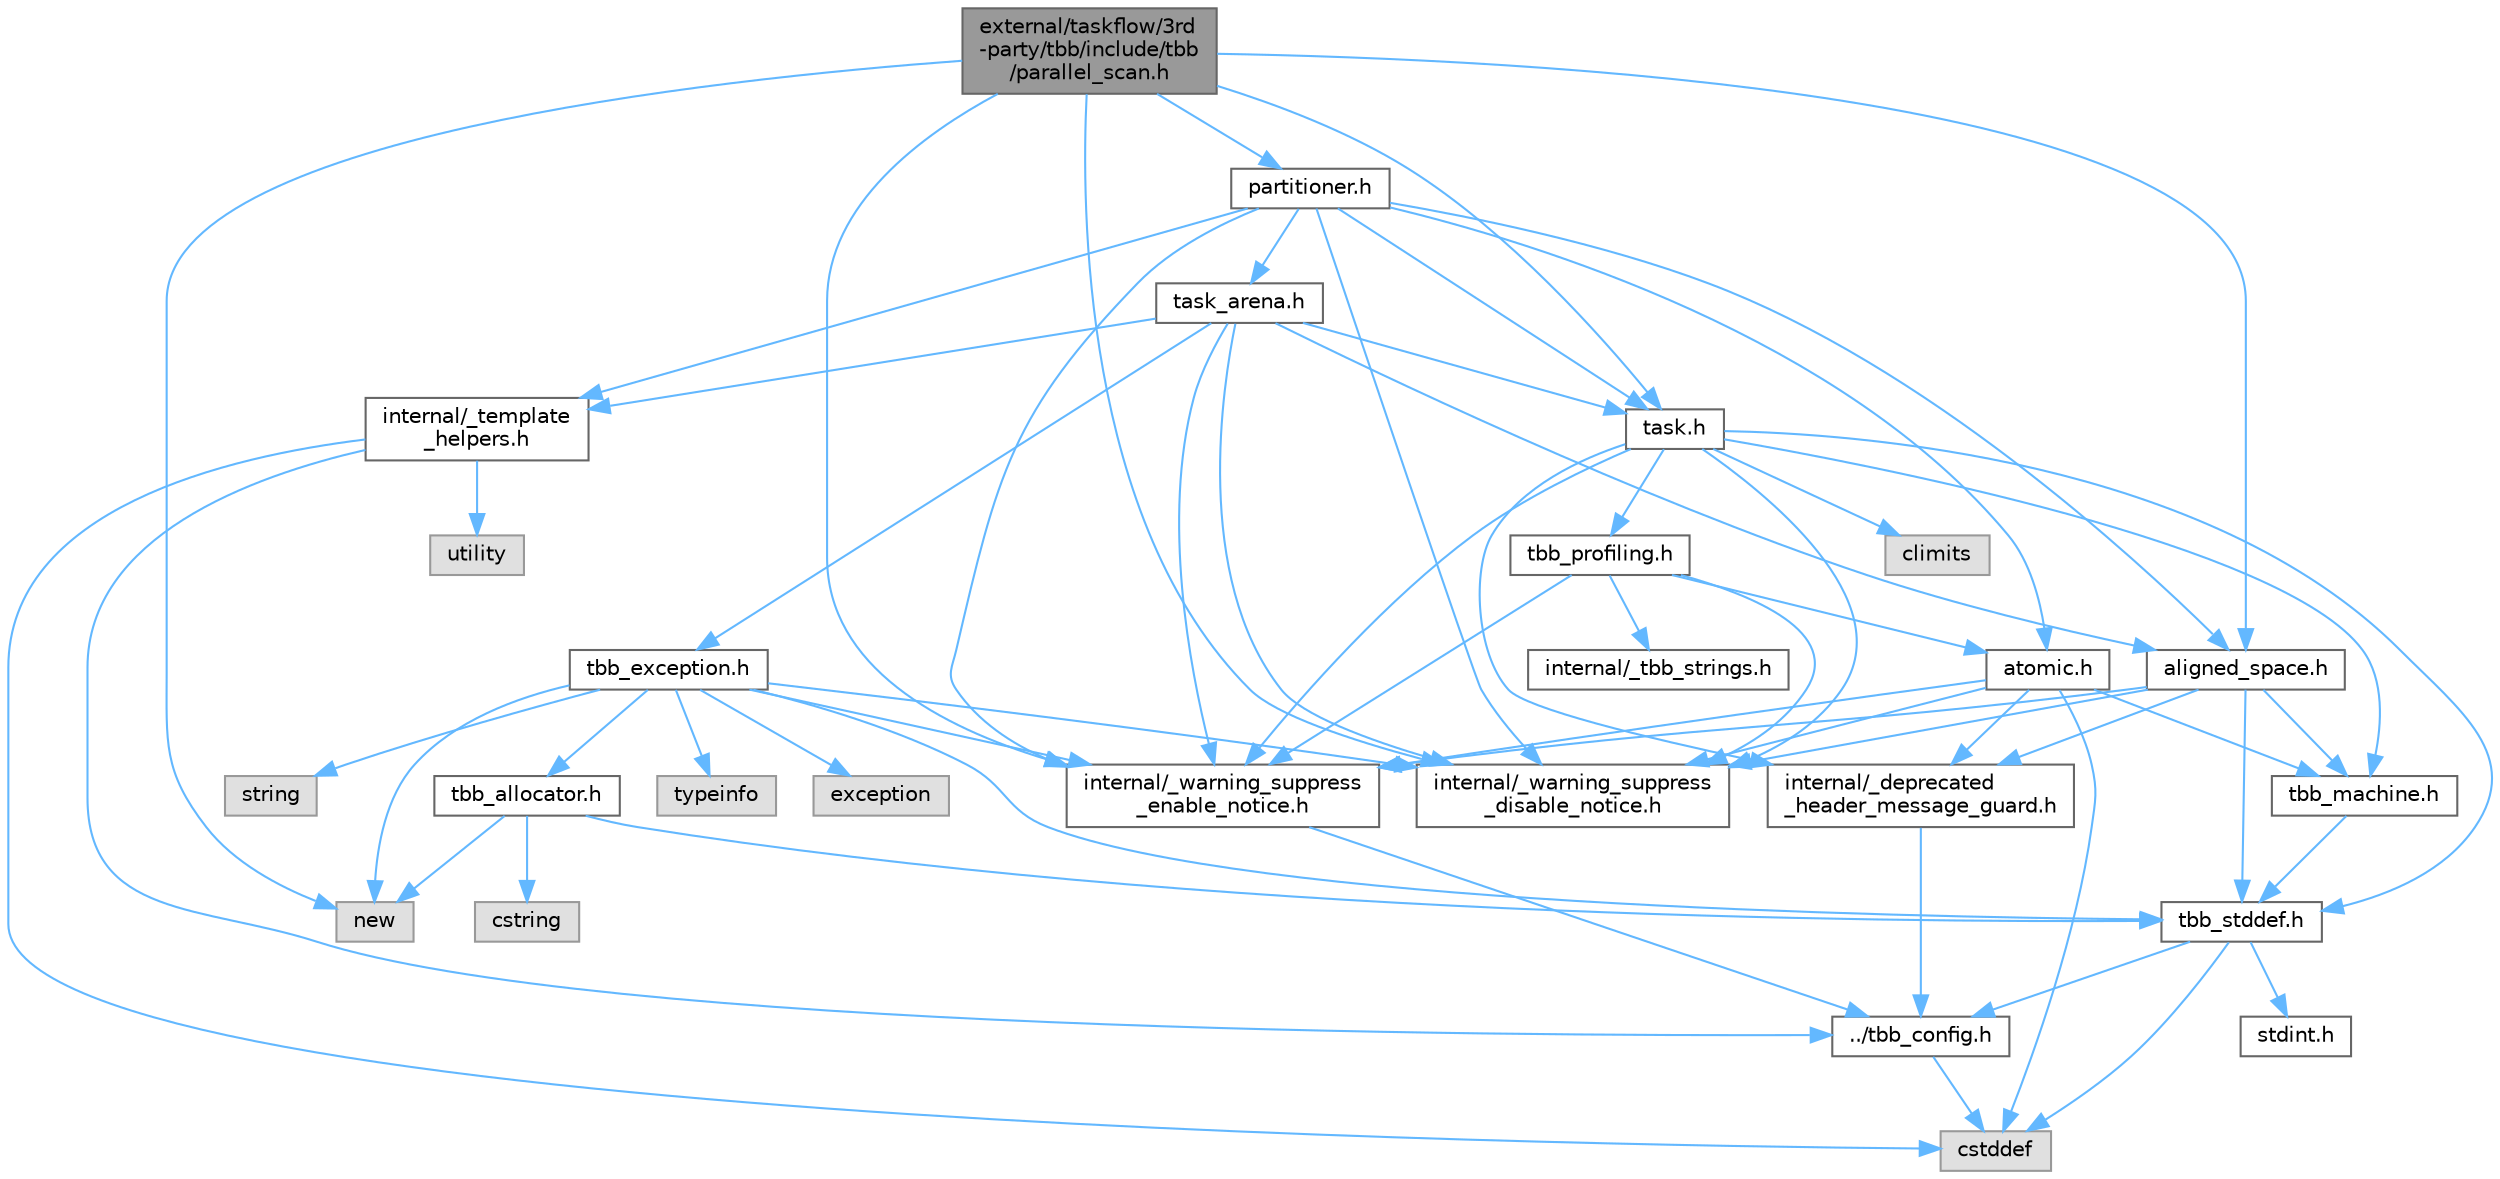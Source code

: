 digraph "external/taskflow/3rd-party/tbb/include/tbb/parallel_scan.h"
{
 // LATEX_PDF_SIZE
  bgcolor="transparent";
  edge [fontname=Helvetica,fontsize=10,labelfontname=Helvetica,labelfontsize=10];
  node [fontname=Helvetica,fontsize=10,shape=box,height=0.2,width=0.4];
  Node1 [id="Node000001",label="external/taskflow/3rd\l-party/tbb/include/tbb\l/parallel_scan.h",height=0.2,width=0.4,color="gray40", fillcolor="grey60", style="filled", fontcolor="black",tooltip=" "];
  Node1 -> Node2 [id="edge1_Node000001_Node000002",color="steelblue1",style="solid",tooltip=" "];
  Node2 [id="Node000002",label="internal/_warning_suppress\l_enable_notice.h",height=0.2,width=0.4,color="grey40", fillcolor="white", style="filled",URL="$__warning__suppress__enable__notice_8h.html",tooltip=" "];
  Node2 -> Node3 [id="edge2_Node000002_Node000003",color="steelblue1",style="solid",tooltip=" "];
  Node3 [id="Node000003",label="../tbb_config.h",height=0.2,width=0.4,color="grey40", fillcolor="white", style="filled",URL="$tbb__config_8h.html",tooltip=" "];
  Node3 -> Node4 [id="edge3_Node000003_Node000004",color="steelblue1",style="solid",tooltip=" "];
  Node4 [id="Node000004",label="cstddef",height=0.2,width=0.4,color="grey60", fillcolor="#E0E0E0", style="filled",tooltip=" "];
  Node1 -> Node5 [id="edge4_Node000001_Node000005",color="steelblue1",style="solid",tooltip=" "];
  Node5 [id="Node000005",label="task.h",height=0.2,width=0.4,color="grey40", fillcolor="white", style="filled",URL="$task_8h.html",tooltip=" "];
  Node5 -> Node6 [id="edge5_Node000005_Node000006",color="steelblue1",style="solid",tooltip=" "];
  Node6 [id="Node000006",label="internal/_deprecated\l_header_message_guard.h",height=0.2,width=0.4,color="grey40", fillcolor="white", style="filled",URL="$__deprecated__header__message__guard_8h.html",tooltip=" "];
  Node6 -> Node3 [id="edge6_Node000006_Node000003",color="steelblue1",style="solid",tooltip=" "];
  Node5 -> Node2 [id="edge7_Node000005_Node000002",color="steelblue1",style="solid",tooltip=" "];
  Node5 -> Node7 [id="edge8_Node000005_Node000007",color="steelblue1",style="solid",tooltip=" "];
  Node7 [id="Node000007",label="tbb_stddef.h",height=0.2,width=0.4,color="grey40", fillcolor="white", style="filled",URL="$tbb__stddef_8h.html",tooltip=" "];
  Node7 -> Node3 [id="edge9_Node000007_Node000003",color="steelblue1",style="solid",tooltip=" "];
  Node7 -> Node4 [id="edge10_Node000007_Node000004",color="steelblue1",style="solid",tooltip=" "];
  Node7 -> Node8 [id="edge11_Node000007_Node000008",color="steelblue1",style="solid",tooltip=" "];
  Node8 [id="Node000008",label="stdint.h",height=0.2,width=0.4,color="grey40", fillcolor="white", style="filled",URL="$stdint_8h.html",tooltip=" "];
  Node5 -> Node9 [id="edge12_Node000005_Node000009",color="steelblue1",style="solid",tooltip=" "];
  Node9 [id="Node000009",label="tbb_machine.h",height=0.2,width=0.4,color="grey40", fillcolor="white", style="filled",URL="$tbb__machine_8h.html",tooltip=" "];
  Node9 -> Node7 [id="edge13_Node000009_Node000007",color="steelblue1",style="solid",tooltip=" "];
  Node5 -> Node10 [id="edge14_Node000005_Node000010",color="steelblue1",style="solid",tooltip=" "];
  Node10 [id="Node000010",label="tbb_profiling.h",height=0.2,width=0.4,color="grey40", fillcolor="white", style="filled",URL="$tbb__profiling_8h.html",tooltip=" "];
  Node10 -> Node2 [id="edge15_Node000010_Node000002",color="steelblue1",style="solid",tooltip=" "];
  Node10 -> Node11 [id="edge16_Node000010_Node000011",color="steelblue1",style="solid",tooltip=" "];
  Node11 [id="Node000011",label="internal/_tbb_strings.h",height=0.2,width=0.4,color="grey40", fillcolor="white", style="filled",URL="$__tbb__strings_8h.html",tooltip=" "];
  Node10 -> Node12 [id="edge17_Node000010_Node000012",color="steelblue1",style="solid",tooltip=" "];
  Node12 [id="Node000012",label="atomic.h",height=0.2,width=0.4,color="grey40", fillcolor="white", style="filled",URL="$external_2taskflow_23rd-party_2tbb_2include_2tbb_2atomic_8h.html",tooltip=" "];
  Node12 -> Node6 [id="edge18_Node000012_Node000006",color="steelblue1",style="solid",tooltip=" "];
  Node12 -> Node2 [id="edge19_Node000012_Node000002",color="steelblue1",style="solid",tooltip=" "];
  Node12 -> Node4 [id="edge20_Node000012_Node000004",color="steelblue1",style="solid",tooltip=" "];
  Node12 -> Node9 [id="edge21_Node000012_Node000009",color="steelblue1",style="solid",tooltip=" "];
  Node12 -> Node13 [id="edge22_Node000012_Node000013",color="steelblue1",style="solid",tooltip=" "];
  Node13 [id="Node000013",label="internal/_warning_suppress\l_disable_notice.h",height=0.2,width=0.4,color="grey40", fillcolor="white", style="filled",URL="$__warning__suppress__disable__notice_8h.html",tooltip=" "];
  Node10 -> Node13 [id="edge23_Node000010_Node000013",color="steelblue1",style="solid",tooltip=" "];
  Node5 -> Node14 [id="edge24_Node000005_Node000014",color="steelblue1",style="solid",tooltip=" "];
  Node14 [id="Node000014",label="climits",height=0.2,width=0.4,color="grey60", fillcolor="#E0E0E0", style="filled",tooltip=" "];
  Node5 -> Node13 [id="edge25_Node000005_Node000013",color="steelblue1",style="solid",tooltip=" "];
  Node1 -> Node15 [id="edge26_Node000001_Node000015",color="steelblue1",style="solid",tooltip=" "];
  Node15 [id="Node000015",label="aligned_space.h",height=0.2,width=0.4,color="grey40", fillcolor="white", style="filled",URL="$aligned__space_8h.html",tooltip=" "];
  Node15 -> Node6 [id="edge27_Node000015_Node000006",color="steelblue1",style="solid",tooltip=" "];
  Node15 -> Node2 [id="edge28_Node000015_Node000002",color="steelblue1",style="solid",tooltip=" "];
  Node15 -> Node7 [id="edge29_Node000015_Node000007",color="steelblue1",style="solid",tooltip=" "];
  Node15 -> Node9 [id="edge30_Node000015_Node000009",color="steelblue1",style="solid",tooltip=" "];
  Node15 -> Node13 [id="edge31_Node000015_Node000013",color="steelblue1",style="solid",tooltip=" "];
  Node1 -> Node16 [id="edge32_Node000001_Node000016",color="steelblue1",style="solid",tooltip=" "];
  Node16 [id="Node000016",label="new",height=0.2,width=0.4,color="grey60", fillcolor="#E0E0E0", style="filled",tooltip=" "];
  Node1 -> Node17 [id="edge33_Node000001_Node000017",color="steelblue1",style="solid",tooltip=" "];
  Node17 [id="Node000017",label="partitioner.h",height=0.2,width=0.4,color="grey40", fillcolor="white", style="filled",URL="$partitioner_8h.html",tooltip=" "];
  Node17 -> Node2 [id="edge34_Node000017_Node000002",color="steelblue1",style="solid",tooltip=" "];
  Node17 -> Node5 [id="edge35_Node000017_Node000005",color="steelblue1",style="solid",tooltip=" "];
  Node17 -> Node18 [id="edge36_Node000017_Node000018",color="steelblue1",style="solid",tooltip=" "];
  Node18 [id="Node000018",label="task_arena.h",height=0.2,width=0.4,color="grey40", fillcolor="white", style="filled",URL="$task__arena_8h.html",tooltip=" "];
  Node18 -> Node2 [id="edge37_Node000018_Node000002",color="steelblue1",style="solid",tooltip=" "];
  Node18 -> Node5 [id="edge38_Node000018_Node000005",color="steelblue1",style="solid",tooltip=" "];
  Node18 -> Node19 [id="edge39_Node000018_Node000019",color="steelblue1",style="solid",tooltip=" "];
  Node19 [id="Node000019",label="tbb_exception.h",height=0.2,width=0.4,color="grey40", fillcolor="white", style="filled",URL="$tbb__exception_8h.html",tooltip=" "];
  Node19 -> Node2 [id="edge40_Node000019_Node000002",color="steelblue1",style="solid",tooltip=" "];
  Node19 -> Node7 [id="edge41_Node000019_Node000007",color="steelblue1",style="solid",tooltip=" "];
  Node19 -> Node20 [id="edge42_Node000019_Node000020",color="steelblue1",style="solid",tooltip=" "];
  Node20 [id="Node000020",label="exception",height=0.2,width=0.4,color="grey60", fillcolor="#E0E0E0", style="filled",tooltip=" "];
  Node19 -> Node16 [id="edge43_Node000019_Node000016",color="steelblue1",style="solid",tooltip=" "];
  Node19 -> Node21 [id="edge44_Node000019_Node000021",color="steelblue1",style="solid",tooltip=" "];
  Node21 [id="Node000021",label="string",height=0.2,width=0.4,color="grey60", fillcolor="#E0E0E0", style="filled",tooltip=" "];
  Node19 -> Node22 [id="edge45_Node000019_Node000022",color="steelblue1",style="solid",tooltip=" "];
  Node22 [id="Node000022",label="tbb_allocator.h",height=0.2,width=0.4,color="grey40", fillcolor="white", style="filled",URL="$tbb__allocator_8h.html",tooltip=" "];
  Node22 -> Node7 [id="edge46_Node000022_Node000007",color="steelblue1",style="solid",tooltip=" "];
  Node22 -> Node16 [id="edge47_Node000022_Node000016",color="steelblue1",style="solid",tooltip=" "];
  Node22 -> Node23 [id="edge48_Node000022_Node000023",color="steelblue1",style="solid",tooltip=" "];
  Node23 [id="Node000023",label="cstring",height=0.2,width=0.4,color="grey60", fillcolor="#E0E0E0", style="filled",tooltip=" "];
  Node19 -> Node24 [id="edge49_Node000019_Node000024",color="steelblue1",style="solid",tooltip=" "];
  Node24 [id="Node000024",label="typeinfo",height=0.2,width=0.4,color="grey60", fillcolor="#E0E0E0", style="filled",tooltip=" "];
  Node19 -> Node13 [id="edge50_Node000019_Node000013",color="steelblue1",style="solid",tooltip=" "];
  Node18 -> Node25 [id="edge51_Node000018_Node000025",color="steelblue1",style="solid",tooltip=" "];
  Node25 [id="Node000025",label="internal/_template\l_helpers.h",height=0.2,width=0.4,color="grey40", fillcolor="white", style="filled",URL="$__template__helpers_8h.html",tooltip=" "];
  Node25 -> Node26 [id="edge52_Node000025_Node000026",color="steelblue1",style="solid",tooltip=" "];
  Node26 [id="Node000026",label="utility",height=0.2,width=0.4,color="grey60", fillcolor="#E0E0E0", style="filled",tooltip=" "];
  Node25 -> Node4 [id="edge53_Node000025_Node000004",color="steelblue1",style="solid",tooltip=" "];
  Node25 -> Node3 [id="edge54_Node000025_Node000003",color="steelblue1",style="solid",tooltip=" "];
  Node18 -> Node15 [id="edge55_Node000018_Node000015",color="steelblue1",style="solid",tooltip=" "];
  Node18 -> Node13 [id="edge56_Node000018_Node000013",color="steelblue1",style="solid",tooltip=" "];
  Node17 -> Node15 [id="edge57_Node000017_Node000015",color="steelblue1",style="solid",tooltip=" "];
  Node17 -> Node12 [id="edge58_Node000017_Node000012",color="steelblue1",style="solid",tooltip=" "];
  Node17 -> Node25 [id="edge59_Node000017_Node000025",color="steelblue1",style="solid",tooltip=" "];
  Node17 -> Node13 [id="edge60_Node000017_Node000013",color="steelblue1",style="solid",tooltip=" "];
  Node1 -> Node13 [id="edge61_Node000001_Node000013",color="steelblue1",style="solid",tooltip=" "];
}
